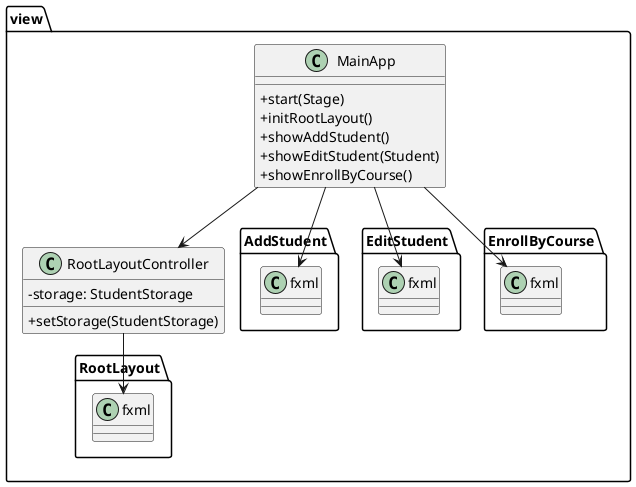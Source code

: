 @startuml view
skinparam classAttributeIconSize 0

package view {
  class MainApp {
    + start(Stage)
    + initRootLayout()
    + showAddStudent()
    + showEditStudent(Student)
    + showEnrollByCourse()
  }

  class RootLayoutController {
    - storage: StudentStorage
    + setStorage(StudentStorage)
  }

  class AddStudent.fxml
  class EditStudent.fxml
  class EnrollByCourse.fxml
  class RootLayout.fxml

  MainApp --> RootLayoutController
  MainApp --> AddStudent.fxml
  MainApp --> EditStudent.fxml
  MainApp --> EnrollByCourse.fxml
  RootLayoutController --> RootLayout.fxml
}
@enduml